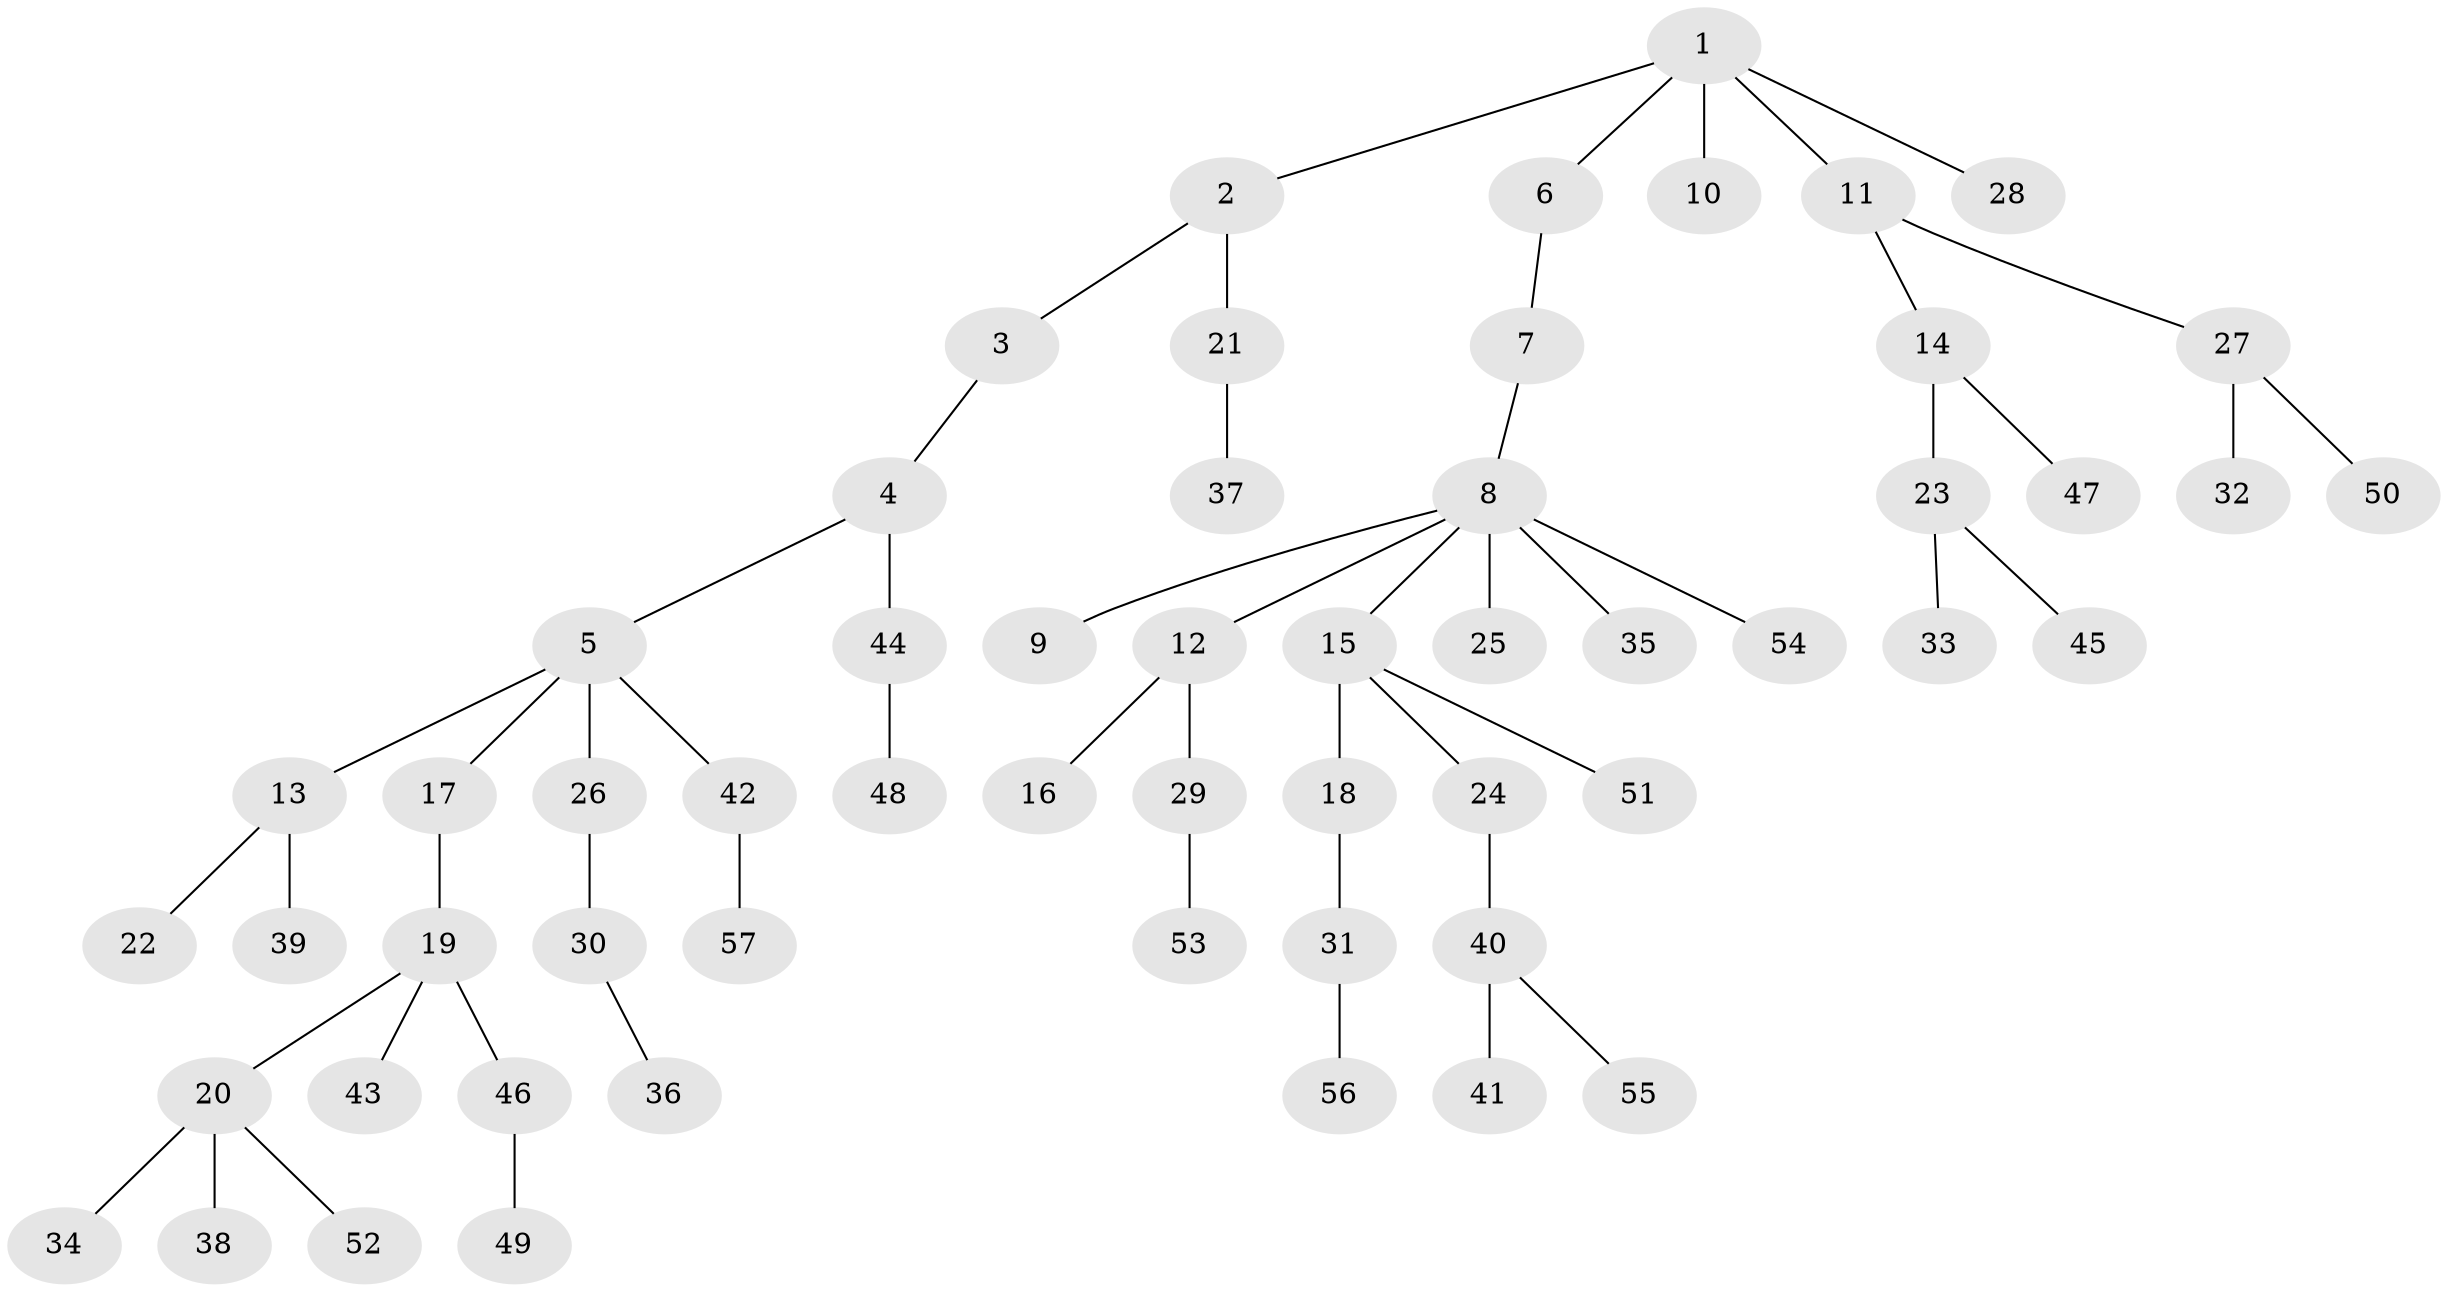 // coarse degree distribution, {2: 0.3157894736842105, 5: 0.05263157894736842, 4: 0.05263157894736842, 3: 0.10526315789473684, 1: 0.47368421052631576}
// Generated by graph-tools (version 1.1) at 2025/51/03/04/25 22:51:28]
// undirected, 57 vertices, 56 edges
graph export_dot {
  node [color=gray90,style=filled];
  1;
  2;
  3;
  4;
  5;
  6;
  7;
  8;
  9;
  10;
  11;
  12;
  13;
  14;
  15;
  16;
  17;
  18;
  19;
  20;
  21;
  22;
  23;
  24;
  25;
  26;
  27;
  28;
  29;
  30;
  31;
  32;
  33;
  34;
  35;
  36;
  37;
  38;
  39;
  40;
  41;
  42;
  43;
  44;
  45;
  46;
  47;
  48;
  49;
  50;
  51;
  52;
  53;
  54;
  55;
  56;
  57;
  1 -- 2;
  1 -- 6;
  1 -- 10;
  1 -- 11;
  1 -- 28;
  2 -- 3;
  2 -- 21;
  3 -- 4;
  4 -- 5;
  4 -- 44;
  5 -- 13;
  5 -- 17;
  5 -- 26;
  5 -- 42;
  6 -- 7;
  7 -- 8;
  8 -- 9;
  8 -- 12;
  8 -- 15;
  8 -- 25;
  8 -- 35;
  8 -- 54;
  11 -- 14;
  11 -- 27;
  12 -- 16;
  12 -- 29;
  13 -- 22;
  13 -- 39;
  14 -- 23;
  14 -- 47;
  15 -- 18;
  15 -- 24;
  15 -- 51;
  17 -- 19;
  18 -- 31;
  19 -- 20;
  19 -- 43;
  19 -- 46;
  20 -- 34;
  20 -- 38;
  20 -- 52;
  21 -- 37;
  23 -- 33;
  23 -- 45;
  24 -- 40;
  26 -- 30;
  27 -- 32;
  27 -- 50;
  29 -- 53;
  30 -- 36;
  31 -- 56;
  40 -- 41;
  40 -- 55;
  42 -- 57;
  44 -- 48;
  46 -- 49;
}
